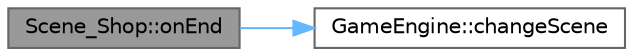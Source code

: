 digraph "Scene_Shop::onEnd"
{
 // LATEX_PDF_SIZE
  bgcolor="transparent";
  edge [fontname=Helvetica,fontsize=10,labelfontname=Helvetica,labelfontsize=10];
  node [fontname=Helvetica,fontsize=10,shape=box,height=0.2,width=0.4];
  rankdir="LR";
  Node1 [id="Node000001",label="Scene_Shop::onEnd",height=0.2,width=0.4,color="gray40", fillcolor="grey60", style="filled", fontcolor="black",tooltip=" "];
  Node1 -> Node2 [id="edge2_Node000001_Node000002",color="steelblue1",style="solid",tooltip=" "];
  Node2 [id="Node000002",label="GameEngine::changeScene",height=0.2,width=0.4,color="grey40", fillcolor="white", style="filled",URL="$class_game_engine.html#a41a16489bd3b05403545a700f7f9e88e",tooltip=" "];
}
